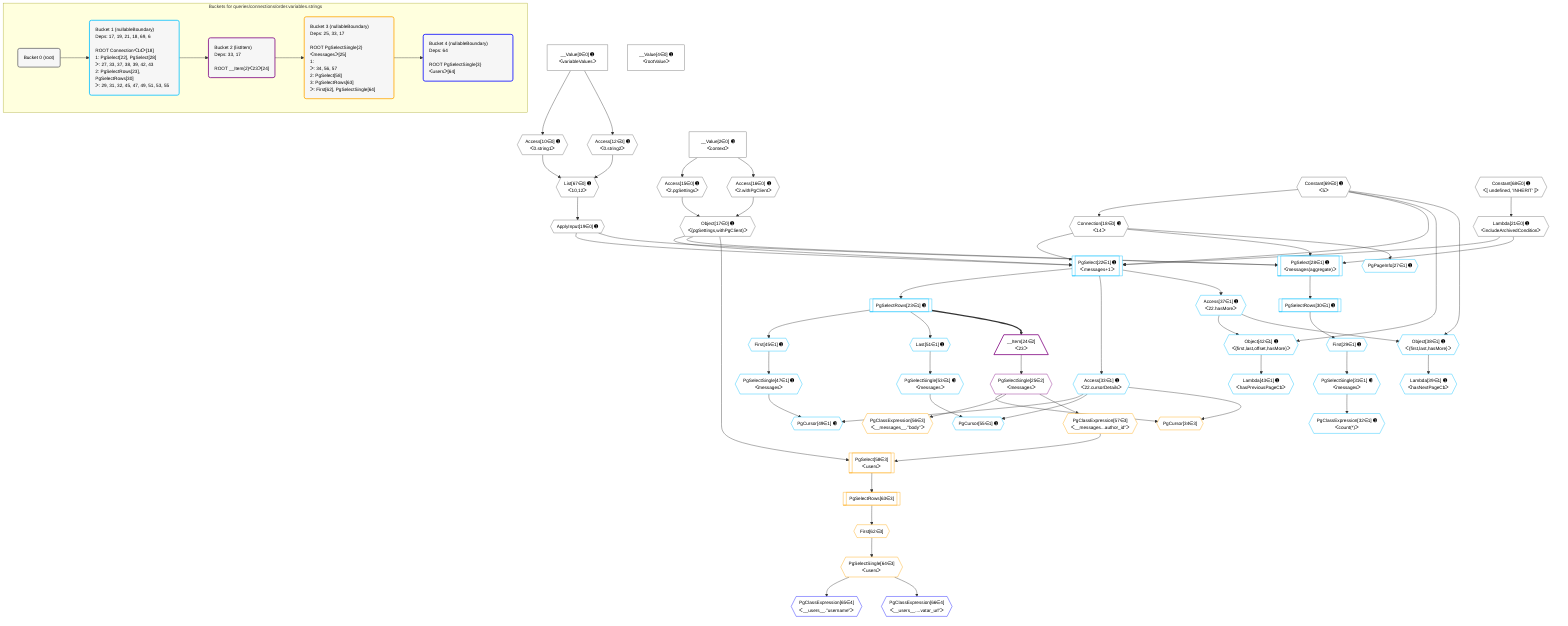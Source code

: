 %%{init: {'themeVariables': { 'fontSize': '12px'}}}%%
graph TD
    classDef path fill:#eee,stroke:#000,color:#000
    classDef plan fill:#fff,stroke-width:1px,color:#000
    classDef itemplan fill:#fff,stroke-width:2px,color:#000
    classDef unbatchedplan fill:#dff,stroke-width:1px,color:#000
    classDef sideeffectplan fill:#fcc,stroke-width:2px,color:#000
    classDef bucket fill:#f6f6f6,color:#000,stroke-width:2px,text-align:left


    %% plan dependencies
    Object17{{"Object[17∈0] ➊<br />ᐸ{pgSettings,withPgClient}ᐳ"}}:::plan
    Access15{{"Access[15∈0] ➊<br />ᐸ2.pgSettingsᐳ"}}:::plan
    Access16{{"Access[16∈0] ➊<br />ᐸ2.withPgClientᐳ"}}:::plan
    Access15 & Access16 --> Object17
    List67{{"List[67∈0] ➊<br />ᐸ10,12ᐳ"}}:::plan
    Access10{{"Access[10∈0] ➊<br />ᐸ0.string1ᐳ"}}:::plan
    Access12{{"Access[12∈0] ➊<br />ᐸ0.string2ᐳ"}}:::plan
    Access10 & Access12 --> List67
    __Value0["__Value[0∈0] ➊<br />ᐸvariableValuesᐳ"]:::plan
    __Value0 --> Access10
    __Value0 --> Access12
    __Value2["__Value[2∈0] ➊<br />ᐸcontextᐳ"]:::plan
    __Value2 --> Access15
    __Value2 --> Access16
    Connection18{{"Connection[18∈0] ➊<br />ᐸ14ᐳ"}}:::plan
    Constant69{{"Constant[69∈0] ➊<br />ᐸ5ᐳ"}}:::plan
    Constant69 --> Connection18
    ApplyInput19{{"ApplyInput[19∈0] ➊"}}:::plan
    List67 --> ApplyInput19
    Lambda21{{"Lambda[21∈0] ➊<br />ᐸincludeArchivedConditionᐳ"}}:::plan
    Constant68{{"Constant[68∈0] ➊<br />ᐸ[ undefined, 'INHERIT' ]ᐳ"}}:::plan
    Constant68 --> Lambda21
    __Value4["__Value[4∈0] ➊<br />ᐸrootValueᐳ"]:::plan
    PgSelect22[["PgSelect[22∈1] ➊<br />ᐸmessages+1ᐳ"]]:::plan
    Object17 & ApplyInput19 & Lambda21 & Connection18 & Constant69 --> PgSelect22
    PgSelect28[["PgSelect[28∈1] ➊<br />ᐸmessages(aggregate)ᐳ"]]:::plan
    Object17 & ApplyInput19 & Lambda21 & Connection18 --> PgSelect28
    Object42{{"Object[42∈1] ➊<br />ᐸ{first,last,offset,hasMore}ᐳ"}}:::plan
    Access37{{"Access[37∈1] ➊<br />ᐸ22.hasMoreᐳ"}}:::plan
    Constant69 & Access37 --> Object42
    Object38{{"Object[38∈1] ➊<br />ᐸ{first,last,hasMore}ᐳ"}}:::plan
    Constant69 & Access37 --> Object38
    PgCursor49{{"PgCursor[49∈1] ➊"}}:::plan
    PgSelectSingle47{{"PgSelectSingle[47∈1] ➊<br />ᐸmessagesᐳ"}}:::plan
    Access33{{"Access[33∈1] ➊<br />ᐸ22.cursorDetailsᐳ"}}:::plan
    PgSelectSingle47 & Access33 --> PgCursor49
    PgCursor55{{"PgCursor[55∈1] ➊"}}:::plan
    PgSelectSingle53{{"PgSelectSingle[53∈1] ➊<br />ᐸmessagesᐳ"}}:::plan
    PgSelectSingle53 & Access33 --> PgCursor55
    PgSelectRows23[["PgSelectRows[23∈1] ➊"]]:::plan
    PgSelect22 --> PgSelectRows23
    PgPageInfo27{{"PgPageInfo[27∈1] ➊"}}:::plan
    Connection18 --> PgPageInfo27
    First29{{"First[29∈1] ➊"}}:::plan
    PgSelectRows30[["PgSelectRows[30∈1] ➊"]]:::plan
    PgSelectRows30 --> First29
    PgSelect28 --> PgSelectRows30
    PgSelectSingle31{{"PgSelectSingle[31∈1] ➊<br />ᐸmessagesᐳ"}}:::plan
    First29 --> PgSelectSingle31
    PgClassExpression32{{"PgClassExpression[32∈1] ➊<br />ᐸcount(*)ᐳ"}}:::plan
    PgSelectSingle31 --> PgClassExpression32
    PgSelect22 --> Access33
    PgSelect22 --> Access37
    Lambda39{{"Lambda[39∈1] ➊<br />ᐸhasNextPageCbᐳ"}}:::plan
    Object38 --> Lambda39
    Lambda43{{"Lambda[43∈1] ➊<br />ᐸhasPreviousPageCbᐳ"}}:::plan
    Object42 --> Lambda43
    First45{{"First[45∈1] ➊"}}:::plan
    PgSelectRows23 --> First45
    First45 --> PgSelectSingle47
    Last51{{"Last[51∈1] ➊"}}:::plan
    PgSelectRows23 --> Last51
    Last51 --> PgSelectSingle53
    __Item24[/"__Item[24∈2]<br />ᐸ23ᐳ"\]:::itemplan
    PgSelectRows23 ==> __Item24
    PgSelectSingle25{{"PgSelectSingle[25∈2]<br />ᐸmessagesᐳ"}}:::plan
    __Item24 --> PgSelectSingle25
    PgCursor34{{"PgCursor[34∈3]"}}:::plan
    PgSelectSingle25 & Access33 --> PgCursor34
    PgSelect58[["PgSelect[58∈3]<br />ᐸusersᐳ"]]:::plan
    PgClassExpression57{{"PgClassExpression[57∈3]<br />ᐸ__messages...author_id”ᐳ"}}:::plan
    Object17 & PgClassExpression57 --> PgSelect58
    PgClassExpression56{{"PgClassExpression[56∈3]<br />ᐸ__messages__.”body”ᐳ"}}:::plan
    PgSelectSingle25 --> PgClassExpression56
    PgSelectSingle25 --> PgClassExpression57
    First62{{"First[62∈3]"}}:::plan
    PgSelectRows63[["PgSelectRows[63∈3]"]]:::plan
    PgSelectRows63 --> First62
    PgSelect58 --> PgSelectRows63
    PgSelectSingle64{{"PgSelectSingle[64∈3]<br />ᐸusersᐳ"}}:::plan
    First62 --> PgSelectSingle64
    PgClassExpression65{{"PgClassExpression[65∈4]<br />ᐸ__users__.”username”ᐳ"}}:::plan
    PgSelectSingle64 --> PgClassExpression65
    PgClassExpression66{{"PgClassExpression[66∈4]<br />ᐸ__users__....vatar_url”ᐳ"}}:::plan
    PgSelectSingle64 --> PgClassExpression66

    %% define steps

    subgraph "Buckets for queries/connections/order.variables.strings"
    Bucket0("Bucket 0 (root)"):::bucket
    classDef bucket0 stroke:#696969
    class Bucket0,__Value0,__Value2,__Value4,Access10,Access12,Access15,Access16,Object17,Connection18,ApplyInput19,Lambda21,List67,Constant68,Constant69 bucket0
    Bucket1("Bucket 1 (nullableBoundary)<br />Deps: 17, 19, 21, 18, 69, 6<br /><br />ROOT Connectionᐸ14ᐳ[18]<br />1: PgSelect[22], PgSelect[28]<br />ᐳ: 27, 33, 37, 38, 39, 42, 43<br />2: PgSelectRows[23], PgSelectRows[30]<br />ᐳ: 29, 31, 32, 45, 47, 49, 51, 53, 55"):::bucket
    classDef bucket1 stroke:#00bfff
    class Bucket1,PgSelect22,PgSelectRows23,PgPageInfo27,PgSelect28,First29,PgSelectRows30,PgSelectSingle31,PgClassExpression32,Access33,Access37,Object38,Lambda39,Object42,Lambda43,First45,PgSelectSingle47,PgCursor49,Last51,PgSelectSingle53,PgCursor55 bucket1
    Bucket2("Bucket 2 (listItem)<br />Deps: 33, 17<br /><br />ROOT __Item{2}ᐸ23ᐳ[24]"):::bucket
    classDef bucket2 stroke:#7f007f
    class Bucket2,__Item24,PgSelectSingle25 bucket2
    Bucket3("Bucket 3 (nullableBoundary)<br />Deps: 25, 33, 17<br /><br />ROOT PgSelectSingle{2}ᐸmessagesᐳ[25]<br />1: <br />ᐳ: 34, 56, 57<br />2: PgSelect[58]<br />3: PgSelectRows[63]<br />ᐳ: First[62], PgSelectSingle[64]"):::bucket
    classDef bucket3 stroke:#ffa500
    class Bucket3,PgCursor34,PgClassExpression56,PgClassExpression57,PgSelect58,First62,PgSelectRows63,PgSelectSingle64 bucket3
    Bucket4("Bucket 4 (nullableBoundary)<br />Deps: 64<br /><br />ROOT PgSelectSingle{3}ᐸusersᐳ[64]"):::bucket
    classDef bucket4 stroke:#0000ff
    class Bucket4,PgClassExpression65,PgClassExpression66 bucket4
    Bucket0 --> Bucket1
    Bucket1 --> Bucket2
    Bucket2 --> Bucket3
    Bucket3 --> Bucket4
    end